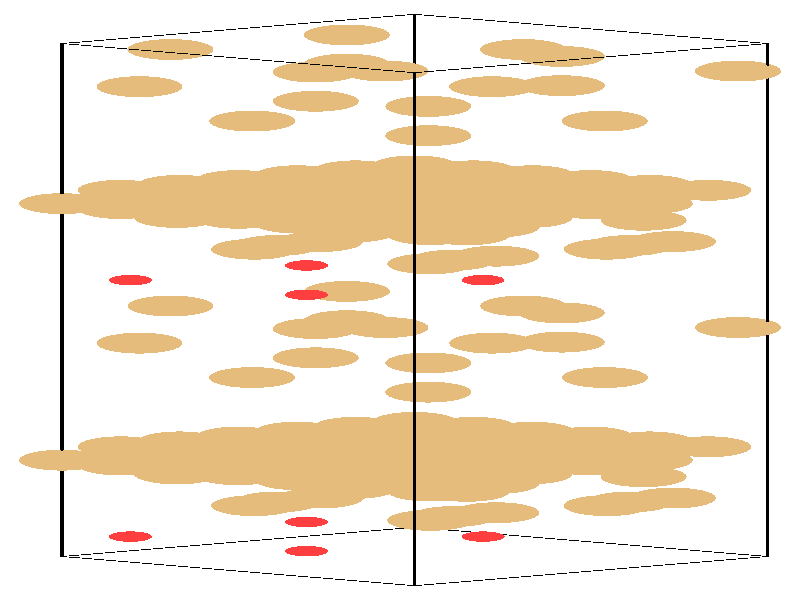 #include "colors.inc"
#include "finish.inc"

global_settings {assumed_gamma 1 max_trace_level 6}
background {color White}
camera {orthographic
  right -24.57*x up 76.08*y
  direction 1.00*z
  location <0,0,50.00> look_at <0,0,0>}
light_source {<  2.00,   3.00,  40.00> color White
  area_light <0.70, 0, 0>, <0, 0.70, 0>, 3, 3
  adaptive 1 jitter}

#declare simple = finish {phong 0.7}
#declare pale = finish {ambient .5 diffuse .85 roughness .001 specular 0.200 }
#declare intermediate = finish {ambient 0.3 diffuse 0.6 specular 0.10 roughness 0.04 }
#declare vmd = finish {ambient .0 diffuse .65 phong 0.1 phong_size 40. specular 0.500 }
#declare jmol = finish {ambient .2 diffuse .6 specular 1 roughness .001 metallic}
#declare ase2 = finish {ambient 0.05 brilliance 3 diffuse 0.6 metallic specular 0.70 roughness 0.04 reflection 0.15}
#declare ase3 = finish {ambient .15 brilliance 2 diffuse .6 metallic specular 1. roughness .001 reflection .0}
#declare glass = finish {ambient .05 diffuse .3 specular 1. roughness .001}
#declare glass2 = finish {ambient .0 diffuse .3 specular 1. reflection .25 roughness .001}
#declare Rcell = 0.050;
#declare Rbond = 0.100;

#macro atom(LOC, R, COL, TRANS, FIN)
  sphere{LOC, R texture{pigment{color COL transmit TRANS} finish{FIN}}}
#end
#macro constrain(LOC, R, COL, TRANS FIN)
union{torus{R, Rcell rotate 45*z texture{pigment{color COL transmit TRANS} finish{FIN}}}
      torus{R, Rcell rotate -45*z texture{pigment{color COL transmit TRANS} finish{FIN}}}
      translate LOC}
#end

cylinder {<-10.38, -32.52, -33.83>, <  0.45, -36.23, -23.65>, Rcell pigment {Black}}
cylinder {<  0.45, -28.82, -44.00>, < 11.28, -32.52, -33.83>, Rcell pigment {Black}}
cylinder {<  0.45,  36.23, -20.33>, < 11.28,  32.52, -10.15>, Rcell pigment {Black}}
cylinder {<-10.38,  32.52, -10.15>, <  0.45,  28.82,   0.03>, Rcell pigment {Black}}
cylinder {<-10.38, -32.52, -33.83>, <  0.45, -28.82, -44.00>, Rcell pigment {Black}}
cylinder {<  0.45, -36.23, -23.65>, < 11.28, -32.52, -33.83>, Rcell pigment {Black}}
cylinder {<  0.45,  28.82,   0.03>, < 11.28,  32.52, -10.15>, Rcell pigment {Black}}
cylinder {<-10.38,  32.52, -10.15>, <  0.45,  36.23, -20.33>, Rcell pigment {Black}}
cylinder {<-10.38, -32.52, -33.83>, <-10.38,  32.52, -10.15>, Rcell pigment {Black}}
cylinder {<  0.45, -36.23, -23.65>, <  0.45,  28.82,   0.03>, Rcell pigment {Black}}
cylinder {< 11.28, -32.52, -33.83>, < 11.28,  32.52, -10.15>, Rcell pigment {Black}}
cylinder {<  0.45, -28.82, -44.00>, <  0.45,  36.23, -20.33>, Rcell pigment {Black}}
atom(<-10.38, -20.31, -29.38>, 1.32, rgb <0.78, 0.50, 0.20>, 0.0, ase3) // #0 
atom(< -8.58, -20.92, -27.68>, 1.32, rgb <0.78, 0.50, 0.20>, 0.0, ase3) // #1 
atom(< -6.77, -21.54, -25.99>, 1.32, rgb <0.78, 0.50, 0.20>, 0.0, ase3) // #2 
atom(< -8.58, -19.69, -31.08>, 1.32, rgb <0.78, 0.50, 0.20>, 0.0, ase3) // #3 
atom(< -6.77, -20.31, -29.38>, 1.32, rgb <0.78, 0.50, 0.20>, 0.0, ase3) // #4 
atom(< -4.97, -20.92, -27.68>, 1.32, rgb <0.78, 0.50, 0.20>, 0.0, ase3) // #5 
atom(< -6.77, -19.07, -32.77>, 1.32, rgb <0.78, 0.50, 0.20>, 0.0, ase3) // #6 
atom(< -4.97, -19.69, -31.08>, 1.32, rgb <0.78, 0.50, 0.20>, 0.0, ase3) // #7 
atom(< -3.16, -20.31, -29.38>, 1.32, rgb <0.78, 0.50, 0.20>, 0.0, ase3) // #8 
atom(< -8.58, -18.61, -28.76>, 1.32, rgb <0.78, 0.50, 0.20>, 0.0, ase3) // #9 
atom(< -6.77, -19.23, -27.07>, 1.32, rgb <0.78, 0.50, 0.20>, 0.0, ase3) // #10 
atom(< -4.97, -19.85, -25.37>, 1.32, rgb <0.78, 0.50, 0.20>, 0.0, ase3) // #11 
atom(< -6.77, -17.99, -30.46>, 1.32, rgb <0.78, 0.50, 0.20>, 0.0, ase3) // #12 
atom(< -4.97, -18.61, -28.76>, 1.32, rgb <0.78, 0.50, 0.20>, 0.0, ase3) // #13 
atom(< -3.16, -19.23, -27.07>, 1.32, rgb <0.78, 0.50, 0.20>, 0.0, ase3) // #14 
atom(< -4.97, -17.38, -32.15>, 1.32, rgb <0.78, 0.50, 0.20>, 0.0, ase3) // #15 
atom(< -3.16, -17.99, -30.46>, 1.32, rgb <0.78, 0.50, 0.20>, 0.0, ase3) // #16 
atom(< -1.36, -18.61, -28.76>, 1.32, rgb <0.78, 0.50, 0.20>, 0.0, ase3) // #17 
atom(< -1.43,   8.62, -12.47>, 1.32, rgb <0.78, 0.50, 0.20>, 0.0, ase3) // #18 
atom(< -2.59,  -3.62, -31.26>, 1.32, rgb <0.78, 0.50, 0.20>, 0.0, ase3) // #19 
atom(< -4.54,  -9.83, -26.22>, 1.32, rgb <0.78, 0.50, 0.20>, 0.0, ase3) // #20 
atom(< -4.48,   6.44, -21.49>, 1.32, rgb <0.78, 0.50, 0.20>, 0.0, ase3) // #21 
atom(<  1.64,   5.06, -13.60>, 1.32, rgb <0.78, 0.50, 0.20>, 0.0, ase3) // #22 
atom(<  7.48,  10.11, -18.01>, 1.32, rgb <0.78, 0.50, 0.20>, 0.0, ase3) // #23 
atom(<  3.78,  -0.76, -21.43>, 1.32, rgb <0.78, 0.50, 0.20>, 0.0, ase3) // #24 
atom(< -0.45,  -3.49, -23.63>, 1.32, rgb <0.78, 0.50, 0.20>, 0.0, ase3) // #25 
atom(<  8.38,   7.41, -22.08>, 1.32, rgb <0.78, 0.50, 0.20>, 0.0, ase3) // #26 
atom(<  2.55,   2.52, -22.22>, 0.66, rgb <1.00, 0.05, 0.05>, 0.0, ase3) // #27 
atom(<  0.79, -16.92, -37.54>, 0.76, rgb <0.56, 0.56, 0.56>, 0.0, ase3) // #28 
atom(<-10.38,  12.22, -17.54>, 1.32, rgb <0.78, 0.50, 0.20>, 0.0, ase3) // #29 
atom(< -8.58,  11.60, -15.85>, 1.32, rgb <0.78, 0.50, 0.20>, 0.0, ase3) // #30 
atom(< -6.77,  10.98, -14.15>, 1.32, rgb <0.78, 0.50, 0.20>, 0.0, ase3) // #31 
atom(< -8.58,  12.83, -19.24>, 1.32, rgb <0.78, 0.50, 0.20>, 0.0, ase3) // #32 
atom(< -6.77,  12.22, -17.54>, 1.32, rgb <0.78, 0.50, 0.20>, 0.0, ase3) // #33 
atom(< -4.97,  11.60, -15.85>, 1.32, rgb <0.78, 0.50, 0.20>, 0.0, ase3) // #34 
atom(< -6.77,  13.45, -20.93>, 1.32, rgb <0.78, 0.50, 0.20>, 0.0, ase3) // #35 
atom(< -4.97,  12.83, -19.24>, 1.32, rgb <0.78, 0.50, 0.20>, 0.0, ase3) // #36 
atom(< -3.16,  12.22, -17.54>, 1.32, rgb <0.78, 0.50, 0.20>, 0.0, ase3) // #37 
atom(< -8.58,  13.91, -16.92>, 1.32, rgb <0.78, 0.50, 0.20>, 0.0, ase3) // #38 
atom(< -6.77,  13.29, -15.23>, 1.32, rgb <0.78, 0.50, 0.20>, 0.0, ase3) // #39 
atom(< -4.97,  12.68, -13.53>, 1.32, rgb <0.78, 0.50, 0.20>, 0.0, ase3) // #40 
atom(< -6.77,  14.53, -18.62>, 1.32, rgb <0.78, 0.50, 0.20>, 0.0, ase3) // #41 
atom(< -4.97,  13.91, -16.92>, 1.32, rgb <0.78, 0.50, 0.20>, 0.0, ase3) // #42 
atom(< -3.16,  13.29, -15.23>, 1.32, rgb <0.78, 0.50, 0.20>, 0.0, ase3) // #43 
atom(< -4.97,  15.15, -20.32>, 1.32, rgb <0.78, 0.50, 0.20>, 0.0, ase3) // #44 
atom(< -3.16,  14.53, -18.62>, 1.32, rgb <0.78, 0.50, 0.20>, 0.0, ase3) // #45 
atom(< -1.36,  13.91, -16.92>, 1.32, rgb <0.78, 0.50, 0.20>, 0.0, ase3) // #46 
atom(< -1.43, -23.90, -24.31>, 1.32, rgb <0.78, 0.50, 0.20>, 0.0, ase3) // #47 
atom(< -2.59,  28.90, -19.42>, 1.32, rgb <0.78, 0.50, 0.20>, 0.0, ase3) // #48 
atom(< -4.54,  22.69, -14.38>, 1.32, rgb <0.78, 0.50, 0.20>, 0.0, ase3) // #49 
atom(< -4.48, -26.08, -33.32>, 1.32, rgb <0.78, 0.50, 0.20>, 0.0, ase3) // #50 
atom(<  1.64, -27.46, -25.44>, 1.32, rgb <0.78, 0.50, 0.20>, 0.0, ase3) // #51 
atom(<  7.48, -22.41, -29.85>, 1.32, rgb <0.78, 0.50, 0.20>, 0.0, ase3) // #52 
atom(<  3.78,  31.76,  -9.60>, 1.32, rgb <0.78, 0.50, 0.20>, 0.0, ase3) // #53 
atom(< -0.45,  29.03, -11.79>, 1.32, rgb <0.78, 0.50, 0.20>, 0.0, ase3) // #54 
atom(<  8.38, -25.11, -33.92>, 1.32, rgb <0.78, 0.50, 0.20>, 0.0, ase3) // #55 
atom(<  2.55, -30.00, -34.06>, 0.66, rgb <1.00, 0.05, 0.05>, 0.0, ase3) // #56 
atom(<  0.79,  15.61, -25.70>, 0.76, rgb <0.56, 0.56, 0.56>, 0.0, ase3) // #57 
atom(< -4.97, -18.45, -34.47>, 1.32, rgb <0.78, 0.50, 0.20>, 0.0, ase3) // #58 
atom(< -3.16, -19.07, -32.77>, 1.32, rgb <0.78, 0.50, 0.20>, 0.0, ase3) // #59 
atom(< -1.36, -19.69, -31.08>, 1.32, rgb <0.78, 0.50, 0.20>, 0.0, ase3) // #60 
atom(< -3.16, -17.84, -36.16>, 1.32, rgb <0.78, 0.50, 0.20>, 0.0, ase3) // #61 
atom(< -1.36, -18.45, -34.47>, 1.32, rgb <0.78, 0.50, 0.20>, 0.0, ase3) // #62 
atom(<  0.45, -19.07, -32.77>, 1.32, rgb <0.78, 0.50, 0.20>, 0.0, ase3) // #63 
atom(< -1.36, -17.22, -37.86>, 1.32, rgb <0.78, 0.50, 0.20>, 0.0, ase3) // #64 
atom(<  0.45, -17.84, -36.16>, 1.32, rgb <0.78, 0.50, 0.20>, 0.0, ase3) // #65 
atom(<  2.25, -18.45, -34.47>, 1.32, rgb <0.78, 0.50, 0.20>, 0.0, ase3) // #66 
atom(< -3.16, -16.76, -33.85>, 1.32, rgb <0.78, 0.50, 0.20>, 0.0, ase3) // #67 
atom(< -1.36, -17.38, -32.15>, 1.32, rgb <0.78, 0.50, 0.20>, 0.0, ase3) // #68 
atom(<  0.45, -17.99, -30.46>, 1.32, rgb <0.78, 0.50, 0.20>, 0.0, ase3) // #69 
atom(< -1.36, -16.14, -35.55>, 1.32, rgb <0.78, 0.50, 0.20>, 0.0, ase3) // #70 
atom(<  0.45, -16.76, -33.85>, 1.32, rgb <0.78, 0.50, 0.20>, 0.0, ase3) // #71 
atom(<  2.25, -17.38, -32.15>, 1.32, rgb <0.78, 0.50, 0.20>, 0.0, ase3) // #72 
atom(<  0.45, -15.52, -37.24>, 1.32, rgb <0.78, 0.50, 0.20>, 0.0, ase3) // #73 
atom(<  2.25, -16.14, -35.55>, 1.32, rgb <0.78, 0.50, 0.20>, 0.0, ase3) // #74 
atom(<  4.06, -16.76, -33.85>, 1.32, rgb <0.78, 0.50, 0.20>, 0.0, ase3) // #75 
atom(<  3.98,  10.47, -17.56>, 1.32, rgb <0.78, 0.50, 0.20>, 0.0, ase3) // #76 
atom(< -8.00,  -5.47, -26.17>, 1.32, rgb <0.78, 0.50, 0.20>, 0.0, ase3) // #77 
atom(<  0.87,  -7.98, -31.30>, 1.32, rgb <0.78, 0.50, 0.20>, 0.0, ase3) // #78 
atom(<  0.93,   8.29, -26.57>, 1.32, rgb <0.78, 0.50, 0.20>, 0.0, ase3) // #79 
atom(<  7.06,   6.91, -18.69>, 1.32, rgb <0.78, 0.50, 0.20>, 0.0, ase3) // #80 
atom(<  2.06,   8.26, -12.92>, 1.32, rgb <0.78, 0.50, 0.20>, 0.0, ase3) // #81 
atom(< -1.63,  -2.62, -16.35>, 1.32, rgb <0.78, 0.50, 0.20>, 0.0, ase3) // #82 
atom(<  4.97,  -1.64, -28.72>, 1.32, rgb <0.78, 0.50, 0.20>, 0.0, ase3) // #83 
atom(<  2.96,   5.56, -16.99>, 1.32, rgb <0.78, 0.50, 0.20>, 0.0, ase3) // #84 
atom(< -2.87,   0.67, -17.13>, 0.66, rgb <1.00, 0.05, 0.05>, 0.0, ase3) // #85 
atom(< -4.62, -18.77, -32.45>, 0.76, rgb <0.56, 0.56, 0.56>, 0.0, ase3) // #86 
atom(< -4.97,  14.07, -22.63>, 1.32, rgb <0.78, 0.50, 0.20>, 0.0, ase3) // #87 
atom(< -3.16,  13.45, -20.93>, 1.32, rgb <0.78, 0.50, 0.20>, 0.0, ase3) // #88 
atom(< -1.36,  12.83, -19.24>, 1.32, rgb <0.78, 0.50, 0.20>, 0.0, ase3) // #89 
atom(< -3.16,  14.69, -24.33>, 1.32, rgb <0.78, 0.50, 0.20>, 0.0, ase3) // #90 
atom(< -1.36,  14.07, -22.63>, 1.32, rgb <0.78, 0.50, 0.20>, 0.0, ase3) // #91 
atom(<  0.45,  13.45, -20.93>, 1.32, rgb <0.78, 0.50, 0.20>, 0.0, ase3) // #92 
atom(< -1.36,  15.30, -26.02>, 1.32, rgb <0.78, 0.50, 0.20>, 0.0, ase3) // #93 
atom(<  0.45,  14.69, -24.33>, 1.32, rgb <0.78, 0.50, 0.20>, 0.0, ase3) // #94 
atom(<  2.25,  14.07, -22.63>, 1.32, rgb <0.78, 0.50, 0.20>, 0.0, ase3) // #95 
atom(< -3.16,  15.76, -22.01>, 1.32, rgb <0.78, 0.50, 0.20>, 0.0, ase3) // #96 
atom(< -1.36,  15.15, -20.32>, 1.32, rgb <0.78, 0.50, 0.20>, 0.0, ase3) // #97 
atom(<  0.45,  14.53, -18.62>, 1.32, rgb <0.78, 0.50, 0.20>, 0.0, ase3) // #98 
atom(< -1.36,  16.38, -23.71>, 1.32, rgb <0.78, 0.50, 0.20>, 0.0, ase3) // #99 
atom(<  0.45,  15.76, -22.01>, 1.32, rgb <0.78, 0.50, 0.20>, 0.0, ase3) // #100 
atom(<  2.25,  15.15, -20.32>, 1.32, rgb <0.78, 0.50, 0.20>, 0.0, ase3) // #101 
atom(<  0.45,  17.00, -25.41>, 1.32, rgb <0.78, 0.50, 0.20>, 0.0, ase3) // #102 
atom(<  2.25,  16.38, -23.71>, 1.32, rgb <0.78, 0.50, 0.20>, 0.0, ase3) // #103 
atom(<  4.06,  15.76, -22.01>, 1.32, rgb <0.78, 0.50, 0.20>, 0.0, ase3) // #104 
atom(<  3.98, -22.05, -29.40>, 1.32, rgb <0.78, 0.50, 0.20>, 0.0, ase3) // #105 
atom(< -8.00,  27.05, -14.33>, 1.32, rgb <0.78, 0.50, 0.20>, 0.0, ase3) // #106 
atom(<  0.87,  24.55, -19.47>, 1.32, rgb <0.78, 0.50, 0.20>, 0.0, ase3) // #107 
atom(<  0.93, -24.23, -38.41>, 1.32, rgb <0.78, 0.50, 0.20>, 0.0, ase3) // #108 
atom(<  7.06, -25.61, -30.53>, 1.32, rgb <0.78, 0.50, 0.20>, 0.0, ase3) // #109 
atom(<  2.06, -24.26, -24.76>, 1.32, rgb <0.78, 0.50, 0.20>, 0.0, ase3) // #110 
atom(< -1.63,  29.91,  -4.51>, 1.32, rgb <0.78, 0.50, 0.20>, 0.0, ase3) // #111 
atom(<  4.97,  30.88, -16.88>, 1.32, rgb <0.78, 0.50, 0.20>, 0.0, ase3) // #112 
atom(<  2.96, -26.97, -28.83>, 1.32, rgb <0.78, 0.50, 0.20>, 0.0, ase3) // #113 
atom(< -2.87, -31.85, -28.97>, 0.66, rgb <1.00, 0.05, 0.05>, 0.0, ase3) // #114 
atom(< -4.62,  13.75, -20.61>, 0.76, rgb <0.56, 0.56, 0.56>, 0.0, ase3) // #115 
atom(< -4.97, -22.16, -24.29>, 1.32, rgb <0.78, 0.50, 0.20>, 0.0, ase3) // #116 
atom(< -3.16, -22.78, -22.59>, 1.32, rgb <0.78, 0.50, 0.20>, 0.0, ase3) // #117 
atom(< -1.36, -23.39, -20.90>, 1.32, rgb <0.78, 0.50, 0.20>, 0.0, ase3) // #118 
atom(< -3.16, -21.54, -25.99>, 1.32, rgb <0.78, 0.50, 0.20>, 0.0, ase3) // #119 
atom(< -1.36, -22.16, -24.29>, 1.32, rgb <0.78, 0.50, 0.20>, 0.0, ase3) // #120 
atom(<  0.45, -22.78, -22.59>, 1.32, rgb <0.78, 0.50, 0.20>, 0.0, ase3) // #121 
atom(< -1.36, -20.92, -27.68>, 1.32, rgb <0.78, 0.50, 0.20>, 0.0, ase3) // #122 
atom(<  0.45, -21.54, -25.99>, 1.32, rgb <0.78, 0.50, 0.20>, 0.0, ase3) // #123 
atom(<  2.25, -22.16, -24.29>, 1.32, rgb <0.78, 0.50, 0.20>, 0.0, ase3) // #124 
atom(< -3.16, -20.46, -23.67>, 1.32, rgb <0.78, 0.50, 0.20>, 0.0, ase3) // #125 
atom(< -1.36, -21.08, -21.98>, 1.32, rgb <0.78, 0.50, 0.20>, 0.0, ase3) // #126 
atom(<  0.45, -21.70, -20.28>, 1.32, rgb <0.78, 0.50, 0.20>, 0.0, ase3) // #127 
atom(< -1.36, -19.85, -25.37>, 1.32, rgb <0.78, 0.50, 0.20>, 0.0, ase3) // #128 
atom(<  0.45, -20.46, -23.67>, 1.32, rgb <0.78, 0.50, 0.20>, 0.0, ase3) // #129 
atom(<  2.25, -21.08, -21.98>, 1.32, rgb <0.78, 0.50, 0.20>, 0.0, ase3) // #130 
atom(<  0.45, -19.23, -27.07>, 1.32, rgb <0.78, 0.50, 0.20>, 0.0, ase3) // #131 
atom(<  2.25, -19.85, -25.37>, 1.32, rgb <0.78, 0.50, 0.20>, 0.0, ase3) // #132 
atom(<  4.06, -20.46, -23.67>, 1.32, rgb <0.78, 0.50, 0.20>, 0.0, ase3) // #133 
atom(< -6.85,  10.47, -17.56>, 1.32, rgb <0.78, 0.50, 0.20>, 0.0, ase3) // #134 
atom(<  2.83,  -5.47, -26.17>, 1.32, rgb <0.78, 0.50, 0.20>, 0.0, ase3) // #135 
atom(<  0.87, -11.68, -21.13>, 1.32, rgb <0.78, 0.50, 0.20>, 0.0, ase3) // #136 
atom(<  0.93,   4.59, -16.40>, 1.32, rgb <0.78, 0.50, 0.20>, 0.0, ase3) // #137 
atom(< -3.77,   6.91, -18.69>, 1.32, rgb <0.78, 0.50, 0.20>, 0.0, ase3) // #138 
atom(<  2.06,  11.97, -23.10>, 1.32, rgb <0.78, 0.50, 0.20>, 0.0, ase3) // #139 
atom(< -1.63,   1.09, -26.52>, 1.32, rgb <0.78, 0.50, 0.20>, 0.0, ase3) // #140 
atom(<  4.97,  -5.34, -18.54>, 1.32, rgb <0.78, 0.50, 0.20>, 0.0, ase3) // #141 
atom(<  2.96,   9.26, -27.17>, 1.32, rgb <0.78, 0.50, 0.20>, 0.0, ase3) // #142 
atom(< -2.87,   4.38, -27.31>, 0.66, rgb <1.00, 0.05, 0.05>, 0.0, ase3) // #143 
atom(<  6.21, -18.77, -32.45>, 0.76, rgb <0.56, 0.56, 0.56>, 0.0, ase3) // #144 
atom(< -4.97,  10.36, -12.45>, 1.32, rgb <0.78, 0.50, 0.20>, 0.0, ase3) // #145 
atom(< -3.16,   9.75, -10.76>, 1.32, rgb <0.78, 0.50, 0.20>, 0.0, ase3) // #146 
atom(< -1.36,   9.13,  -9.06>, 1.32, rgb <0.78, 0.50, 0.20>, 0.0, ase3) // #147 
atom(< -3.16,  10.98, -14.15>, 1.32, rgb <0.78, 0.50, 0.20>, 0.0, ase3) // #148 
atom(< -1.36,  10.36, -12.45>, 1.32, rgb <0.78, 0.50, 0.20>, 0.0, ase3) // #149 
atom(<  0.45,   9.75, -10.76>, 1.32, rgb <0.78, 0.50, 0.20>, 0.0, ase3) // #150 
atom(< -1.36,  11.60, -15.85>, 1.32, rgb <0.78, 0.50, 0.20>, 0.0, ase3) // #151 
atom(<  0.45,  10.98, -14.15>, 1.32, rgb <0.78, 0.50, 0.20>, 0.0, ase3) // #152 
atom(<  2.25,  10.36, -12.45>, 1.32, rgb <0.78, 0.50, 0.20>, 0.0, ase3) // #153 
atom(< -3.16,  12.06, -11.84>, 1.32, rgb <0.78, 0.50, 0.20>, 0.0, ase3) // #154 
atom(< -1.36,  11.44, -10.14>, 1.32, rgb <0.78, 0.50, 0.20>, 0.0, ase3) // #155 
atom(<  0.45,  10.83,  -8.44>, 1.32, rgb <0.78, 0.50, 0.20>, 0.0, ase3) // #156 
atom(< -1.36,  12.68, -13.53>, 1.32, rgb <0.78, 0.50, 0.20>, 0.0, ase3) // #157 
atom(<  0.45,  12.06, -11.84>, 1.32, rgb <0.78, 0.50, 0.20>, 0.0, ase3) // #158 
atom(<  2.25,  11.44, -10.14>, 1.32, rgb <0.78, 0.50, 0.20>, 0.0, ase3) // #159 
atom(<  0.45,  13.29, -15.23>, 1.32, rgb <0.78, 0.50, 0.20>, 0.0, ase3) // #160 
atom(<  2.25,  12.68, -13.53>, 1.32, rgb <0.78, 0.50, 0.20>, 0.0, ase3) // #161 
atom(<  4.06,  12.06, -11.84>, 1.32, rgb <0.78, 0.50, 0.20>, 0.0, ase3) // #162 
atom(< -6.85, -22.05, -29.40>, 1.32, rgb <0.78, 0.50, 0.20>, 0.0, ase3) // #163 
atom(<  2.83,  27.05, -14.33>, 1.32, rgb <0.78, 0.50, 0.20>, 0.0, ase3) // #164 
atom(<  0.87,  20.84,  -9.29>, 1.32, rgb <0.78, 0.50, 0.20>, 0.0, ase3) // #165 
atom(<  0.93, -27.94, -28.23>, 1.32, rgb <0.78, 0.50, 0.20>, 0.0, ase3) // #166 
atom(< -3.77, -25.61, -30.53>, 1.32, rgb <0.78, 0.50, 0.20>, 0.0, ase3) // #167 
atom(<  2.06, -20.56, -34.93>, 1.32, rgb <0.78, 0.50, 0.20>, 0.0, ase3) // #168 
atom(< -1.63,  33.61, -14.69>, 1.32, rgb <0.78, 0.50, 0.20>, 0.0, ase3) // #169 
atom(<  4.97,  27.18,  -6.71>, 1.32, rgb <0.78, 0.50, 0.20>, 0.0, ase3) // #170 
atom(<  2.96, -23.26, -39.01>, 1.32, rgb <0.78, 0.50, 0.20>, 0.0, ase3) // #171 
atom(< -2.87, -28.15, -39.15>, 0.66, rgb <1.00, 0.05, 0.05>, 0.0, ase3) // #172 
atom(<  6.21,  13.75, -20.61>, 0.76, rgb <0.56, 0.56, 0.56>, 0.0, ase3) // #173 
atom(<  0.45, -20.31, -29.38>, 1.32, rgb <0.78, 0.50, 0.20>, 0.0, ase3) // #174 
atom(<  2.25, -20.92, -27.68>, 1.32, rgb <0.78, 0.50, 0.20>, 0.0, ase3) // #175 
atom(<  4.06, -21.54, -25.99>, 1.32, rgb <0.78, 0.50, 0.20>, 0.0, ase3) // #176 
atom(<  2.25, -19.69, -31.08>, 1.32, rgb <0.78, 0.50, 0.20>, 0.0, ase3) // #177 
atom(<  4.06, -20.31, -29.38>, 1.32, rgb <0.78, 0.50, 0.20>, 0.0, ase3) // #178 
atom(<  5.86, -20.92, -27.68>, 1.32, rgb <0.78, 0.50, 0.20>, 0.0, ase3) // #179 
atom(<  4.06, -19.07, -32.77>, 1.32, rgb <0.78, 0.50, 0.20>, 0.0, ase3) // #180 
atom(<  5.86, -19.69, -31.08>, 1.32, rgb <0.78, 0.50, 0.20>, 0.0, ase3) // #181 
atom(<  7.67, -20.31, -29.38>, 1.32, rgb <0.78, 0.50, 0.20>, 0.0, ase3) // #182 
atom(<  2.25, -18.61, -28.76>, 1.32, rgb <0.78, 0.50, 0.20>, 0.0, ase3) // #183 
atom(<  4.06, -19.23, -27.07>, 1.32, rgb <0.78, 0.50, 0.20>, 0.0, ase3) // #184 
atom(<  5.86, -19.85, -25.37>, 1.32, rgb <0.78, 0.50, 0.20>, 0.0, ase3) // #185 
atom(<  4.06, -17.99, -30.46>, 1.32, rgb <0.78, 0.50, 0.20>, 0.0, ase3) // #186 
atom(<  5.86, -18.61, -28.76>, 1.32, rgb <0.78, 0.50, 0.20>, 0.0, ase3) // #187 
atom(<  7.67, -19.23, -27.07>, 1.32, rgb <0.78, 0.50, 0.20>, 0.0, ase3) // #188 
atom(<  5.86, -17.38, -32.15>, 1.32, rgb <0.78, 0.50, 0.20>, 0.0, ase3) // #189 
atom(<  7.67, -17.99, -30.46>, 1.32, rgb <0.78, 0.50, 0.20>, 0.0, ase3) // #190 
atom(<  9.47, -18.61, -28.76>, 1.32, rgb <0.78, 0.50, 0.20>, 0.0, ase3) // #191 
atom(< -1.43,  12.32, -22.65>, 1.32, rgb <0.78, 0.50, 0.20>, 0.0, ase3) // #192 
atom(< -2.59,  -7.33, -21.08>, 1.32, rgb <0.78, 0.50, 0.20>, 0.0, ase3) // #193 
atom(<  6.29,  -9.83, -26.22>, 1.32, rgb <0.78, 0.50, 0.20>, 0.0, ase3) // #194 
atom(<  6.35,   6.44, -21.49>, 1.32, rgb <0.78, 0.50, 0.20>, 0.0, ase3) // #195 
atom(<  1.64,   8.76, -23.78>, 1.32, rgb <0.78, 0.50, 0.20>, 0.0, ase3) // #196 
atom(< -3.35,  10.11, -18.01>, 1.32, rgb <0.78, 0.50, 0.20>, 0.0, ase3) // #197 
atom(< -7.05,  -0.76, -21.43>, 1.32, rgb <0.78, 0.50, 0.20>, 0.0, ase3) // #198 
atom(< 10.38,  -3.49, -23.63>, 1.32, rgb <0.78, 0.50, 0.20>, 0.0, ase3) // #199 
atom(< -2.45,   7.41, -22.08>, 1.32, rgb <0.78, 0.50, 0.20>, 0.0, ase3) // #200 
atom(< -8.28,   2.52, -22.22>, 0.66, rgb <1.00, 0.05, 0.05>, 0.0, ase3) // #201 
atom(<  0.79, -20.62, -27.36>, 0.76, rgb <0.56, 0.56, 0.56>, 0.0, ase3) // #202 
atom(<  0.45,  12.22, -17.54>, 1.32, rgb <0.78, 0.50, 0.20>, 0.0, ase3) // #203 
atom(<  2.25,  11.60, -15.85>, 1.32, rgb <0.78, 0.50, 0.20>, 0.0, ase3) // #204 
atom(<  4.06,  10.98, -14.15>, 1.32, rgb <0.78, 0.50, 0.20>, 0.0, ase3) // #205 
atom(<  2.25,  12.83, -19.24>, 1.32, rgb <0.78, 0.50, 0.20>, 0.0, ase3) // #206 
atom(<  4.06,  12.22, -17.54>, 1.32, rgb <0.78, 0.50, 0.20>, 0.0, ase3) // #207 
atom(<  5.86,  11.60, -15.85>, 1.32, rgb <0.78, 0.50, 0.20>, 0.0, ase3) // #208 
atom(<  4.06,  13.45, -20.93>, 1.32, rgb <0.78, 0.50, 0.20>, 0.0, ase3) // #209 
atom(<  5.86,  12.83, -19.24>, 1.32, rgb <0.78, 0.50, 0.20>, 0.0, ase3) // #210 
atom(<  7.67,  12.22, -17.54>, 1.32, rgb <0.78, 0.50, 0.20>, 0.0, ase3) // #211 
atom(<  2.25,  13.91, -16.92>, 1.32, rgb <0.78, 0.50, 0.20>, 0.0, ase3) // #212 
atom(<  4.06,  13.29, -15.23>, 1.32, rgb <0.78, 0.50, 0.20>, 0.0, ase3) // #213 
atom(<  5.86,  12.68, -13.53>, 1.32, rgb <0.78, 0.50, 0.20>, 0.0, ase3) // #214 
atom(<  4.06,  14.53, -18.62>, 1.32, rgb <0.78, 0.50, 0.20>, 0.0, ase3) // #215 
atom(<  5.86,  13.91, -16.92>, 1.32, rgb <0.78, 0.50, 0.20>, 0.0, ase3) // #216 
atom(<  7.67,  13.29, -15.23>, 1.32, rgb <0.78, 0.50, 0.20>, 0.0, ase3) // #217 
atom(<  5.86,  15.15, -20.32>, 1.32, rgb <0.78, 0.50, 0.20>, 0.0, ase3) // #218 
atom(<  7.67,  14.53, -18.62>, 1.32, rgb <0.78, 0.50, 0.20>, 0.0, ase3) // #219 
atom(<  9.47,  13.91, -16.92>, 1.32, rgb <0.78, 0.50, 0.20>, 0.0, ase3) // #220 
atom(< -1.43, -20.20, -34.49>, 1.32, rgb <0.78, 0.50, 0.20>, 0.0, ase3) // #221 
atom(< -2.59,  25.20,  -9.24>, 1.32, rgb <0.78, 0.50, 0.20>, 0.0, ase3) // #222 
atom(<  6.29,  22.69, -14.38>, 1.32, rgb <0.78, 0.50, 0.20>, 0.0, ase3) // #223 
atom(<  6.35, -26.08, -33.32>, 1.32, rgb <0.78, 0.50, 0.20>, 0.0, ase3) // #224 
atom(<  1.64, -23.76, -35.62>, 1.32, rgb <0.78, 0.50, 0.20>, 0.0, ase3) // #225 
atom(< -3.35, -22.41, -29.85>, 1.32, rgb <0.78, 0.50, 0.20>, 0.0, ase3) // #226 
atom(< -7.05,  31.76,  -9.60>, 1.32, rgb <0.78, 0.50, 0.20>, 0.0, ase3) // #227 
atom(< 10.38,  29.03, -11.79>, 1.32, rgb <0.78, 0.50, 0.20>, 0.0, ase3) // #228 
atom(< -2.45, -25.11, -33.92>, 1.32, rgb <0.78, 0.50, 0.20>, 0.0, ase3) // #229 
atom(< -8.28, -30.00, -34.06>, 0.66, rgb <1.00, 0.05, 0.05>, 0.0, ase3) // #230 
atom(<  0.79,  11.90, -15.53>, 0.76, rgb <0.56, 0.56, 0.56>, 0.0, ase3) // #231 
